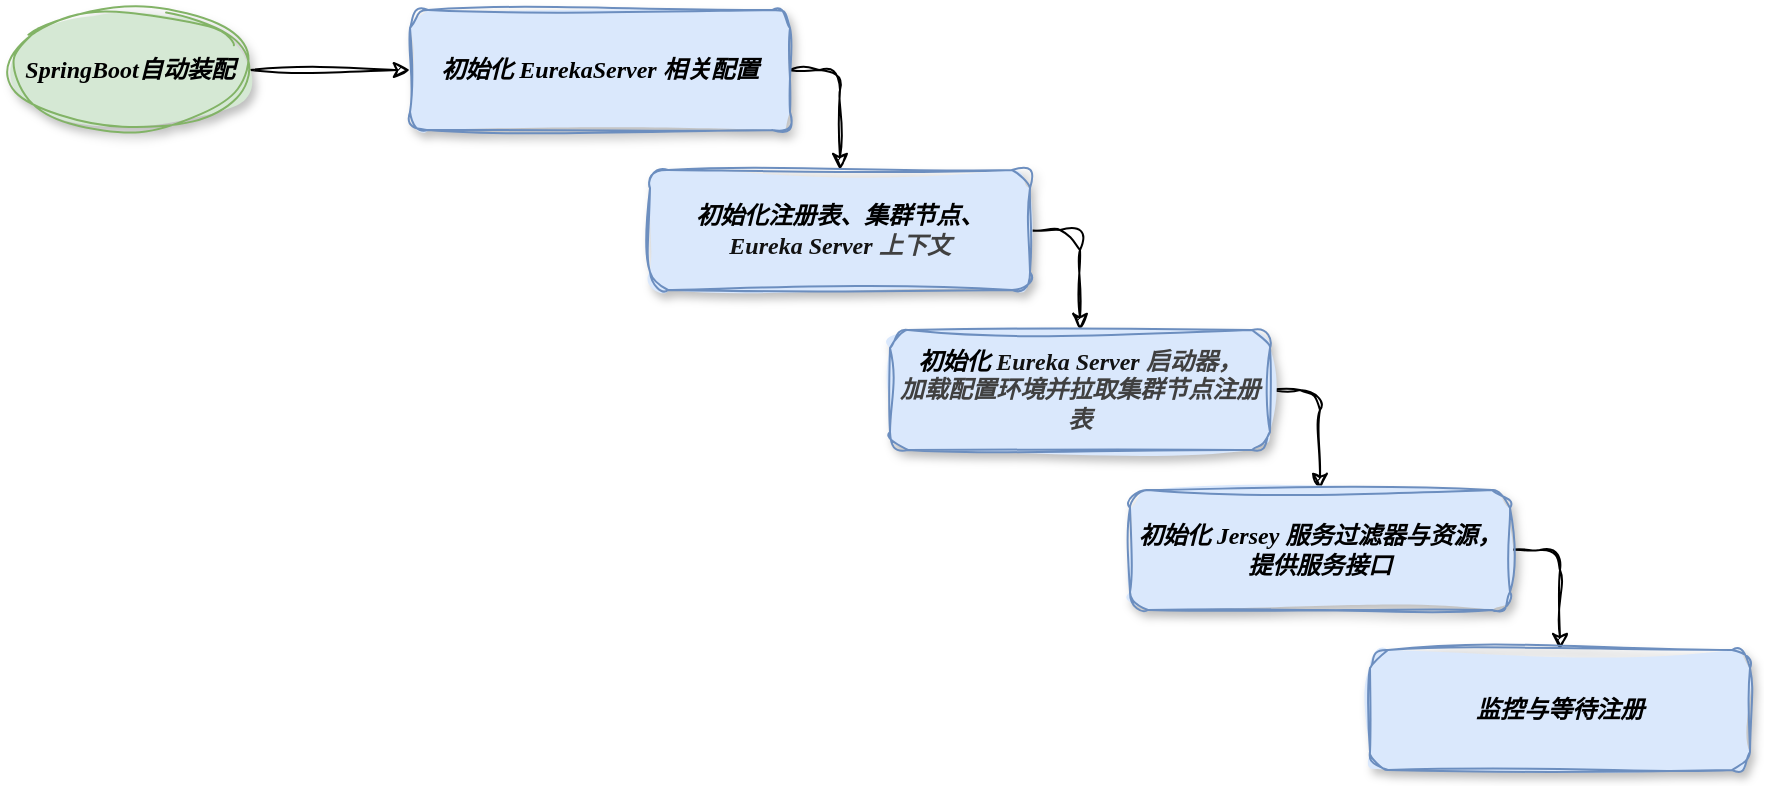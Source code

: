 <mxfile version="21.3.6" type="github">
  <diagram name="第 1 页" id="-Iq0EgqPXR5Xz6Nc5Kyj">
    <mxGraphModel dx="1434" dy="764" grid="1" gridSize="10" guides="1" tooltips="1" connect="1" arrows="1" fold="1" page="1" pageScale="1" pageWidth="827" pageHeight="1169" math="0" shadow="0">
      <root>
        <mxCell id="0" />
        <mxCell id="1" parent="0" />
        <mxCell id="-23ye9yzSMKUk6y9TaAN-9" value="" style="edgeStyle=orthogonalEdgeStyle;rounded=1;orthogonalLoop=1;jettySize=auto;html=1;fontStyle=3;fontFamily=Comic Sans MS;sketch=1;curveFitting=1;jiggle=2;" parent="1" source="-23ye9yzSMKUk6y9TaAN-2" target="-23ye9yzSMKUk6y9TaAN-3" edge="1">
          <mxGeometry relative="1" as="geometry" />
        </mxCell>
        <mxCell id="-23ye9yzSMKUk6y9TaAN-2" value="SpringBoot自动装配" style="ellipse;whiteSpace=wrap;html=1;fillColor=#d5e8d4;strokeColor=#82b366;fillStyle=solid;sketch=1;curveFitting=1;jiggle=2;shadow=1;fontStyle=3;fontFamily=Comic Sans MS;" parent="1" vertex="1">
          <mxGeometry x="40" y="80" width="120" height="60" as="geometry" />
        </mxCell>
        <mxCell id="2icErgs9BeqKy2xo0ikW-3" style="edgeStyle=orthogonalEdgeStyle;rounded=1;orthogonalLoop=1;jettySize=auto;html=1;exitX=1;exitY=0.5;exitDx=0;exitDy=0;fontFamily=Comic Sans MS;fontStyle=3;sketch=1;curveFitting=1;jiggle=2;" edge="1" parent="1" source="-23ye9yzSMKUk6y9TaAN-3" target="-23ye9yzSMKUk6y9TaAN-4">
          <mxGeometry relative="1" as="geometry" />
        </mxCell>
        <mxCell id="-23ye9yzSMKUk6y9TaAN-3" value="初始化 EurekaServer 相关配置" style="rounded=1;whiteSpace=wrap;html=1;fillColor=#dae8fc;strokeColor=#6c8ebf;fillStyle=solid;sketch=1;curveFitting=1;jiggle=2;shadow=1;fontStyle=3;fontFamily=Comic Sans MS;" parent="1" vertex="1">
          <mxGeometry x="240" y="80" width="190" height="60" as="geometry" />
        </mxCell>
        <mxCell id="2icErgs9BeqKy2xo0ikW-4" style="edgeStyle=orthogonalEdgeStyle;rounded=1;orthogonalLoop=1;jettySize=auto;html=1;exitX=1;exitY=0.5;exitDx=0;exitDy=0;fontFamily=Comic Sans MS;fontStyle=3;sketch=1;curveFitting=1;jiggle=2;" edge="1" parent="1" source="-23ye9yzSMKUk6y9TaAN-4" target="-23ye9yzSMKUk6y9TaAN-5">
          <mxGeometry relative="1" as="geometry" />
        </mxCell>
        <mxCell id="-23ye9yzSMKUk6y9TaAN-4" value="初始化注册表、集群节点、&lt;div class=&quot;lake-content&quot;&gt; &lt;span style=&quot;color: rgb(18, 18, 18)&quot; class=&quot;ne-text&quot;&gt;Eureka Server &lt;/span&gt;&lt;span style=&quot;color: rgb(64, 64, 64)&quot; class=&quot;ne-text&quot;&gt;上下文&lt;/span&gt;&lt;/div&gt;" style="rounded=1;whiteSpace=wrap;html=1;fillColor=#dae8fc;strokeColor=#6c8ebf;fillStyle=solid;sketch=1;curveFitting=1;jiggle=2;shadow=1;fontStyle=3;fontFamily=Comic Sans MS;" parent="1" vertex="1">
          <mxGeometry x="360" y="160" width="190" height="60" as="geometry" />
        </mxCell>
        <mxCell id="2icErgs9BeqKy2xo0ikW-5" style="edgeStyle=orthogonalEdgeStyle;rounded=1;orthogonalLoop=1;jettySize=auto;html=1;exitX=1;exitY=0.5;exitDx=0;exitDy=0;fontFamily=Comic Sans MS;fontStyle=3;sketch=1;curveFitting=1;jiggle=2;" edge="1" parent="1" source="-23ye9yzSMKUk6y9TaAN-5" target="-23ye9yzSMKUk6y9TaAN-6">
          <mxGeometry relative="1" as="geometry" />
        </mxCell>
        <mxCell id="-23ye9yzSMKUk6y9TaAN-5" value="初始化&amp;nbsp;&lt;span style=&quot;background-color: initial; color: rgb(18, 18, 18);&quot; class=&quot;ne-text&quot;&gt;Eureka Server &lt;/span&gt;&lt;span style=&quot;background-color: initial;&quot; class=&quot;ne-text&quot;&gt;&lt;font color=&quot;#404040&quot;&gt;启动器，&lt;br&gt;加载配置环境并拉取集群节点注册表&lt;br&gt;&lt;/font&gt;&lt;/span&gt;" style="rounded=1;whiteSpace=wrap;html=1;fillColor=#dae8fc;strokeColor=#6c8ebf;fillStyle=solid;sketch=1;curveFitting=1;jiggle=2;shadow=1;fontStyle=3;fontFamily=Comic Sans MS;" parent="1" vertex="1">
          <mxGeometry x="480" y="240" width="190" height="60" as="geometry" />
        </mxCell>
        <mxCell id="2icErgs9BeqKy2xo0ikW-6" style="edgeStyle=orthogonalEdgeStyle;rounded=1;orthogonalLoop=1;jettySize=auto;html=1;exitX=1;exitY=0.5;exitDx=0;exitDy=0;fontFamily=Comic Sans MS;fontStyle=3;sketch=1;curveFitting=1;jiggle=2;" edge="1" parent="1" source="-23ye9yzSMKUk6y9TaAN-6" target="-23ye9yzSMKUk6y9TaAN-8">
          <mxGeometry relative="1" as="geometry" />
        </mxCell>
        <mxCell id="-23ye9yzSMKUk6y9TaAN-6" value="初始化 Jersey 服务过滤器与资源，提供服务接口" style="rounded=1;whiteSpace=wrap;html=1;fillColor=#dae8fc;strokeColor=#6c8ebf;fillStyle=solid;sketch=1;curveFitting=1;jiggle=2;shadow=1;fontStyle=3;fontFamily=Comic Sans MS;" parent="1" vertex="1">
          <mxGeometry x="600" y="320" width="190" height="60" as="geometry" />
        </mxCell>
        <mxCell id="-23ye9yzSMKUk6y9TaAN-8" value="监控与等待注册" style="rounded=1;whiteSpace=wrap;html=1;fillColor=#dae8fc;strokeColor=#6c8ebf;fillStyle=solid;sketch=1;curveFitting=1;jiggle=2;shadow=1;fontStyle=3;fontFamily=Comic Sans MS;" parent="1" vertex="1">
          <mxGeometry x="720" y="400" width="190" height="60" as="geometry" />
        </mxCell>
      </root>
    </mxGraphModel>
  </diagram>
</mxfile>
